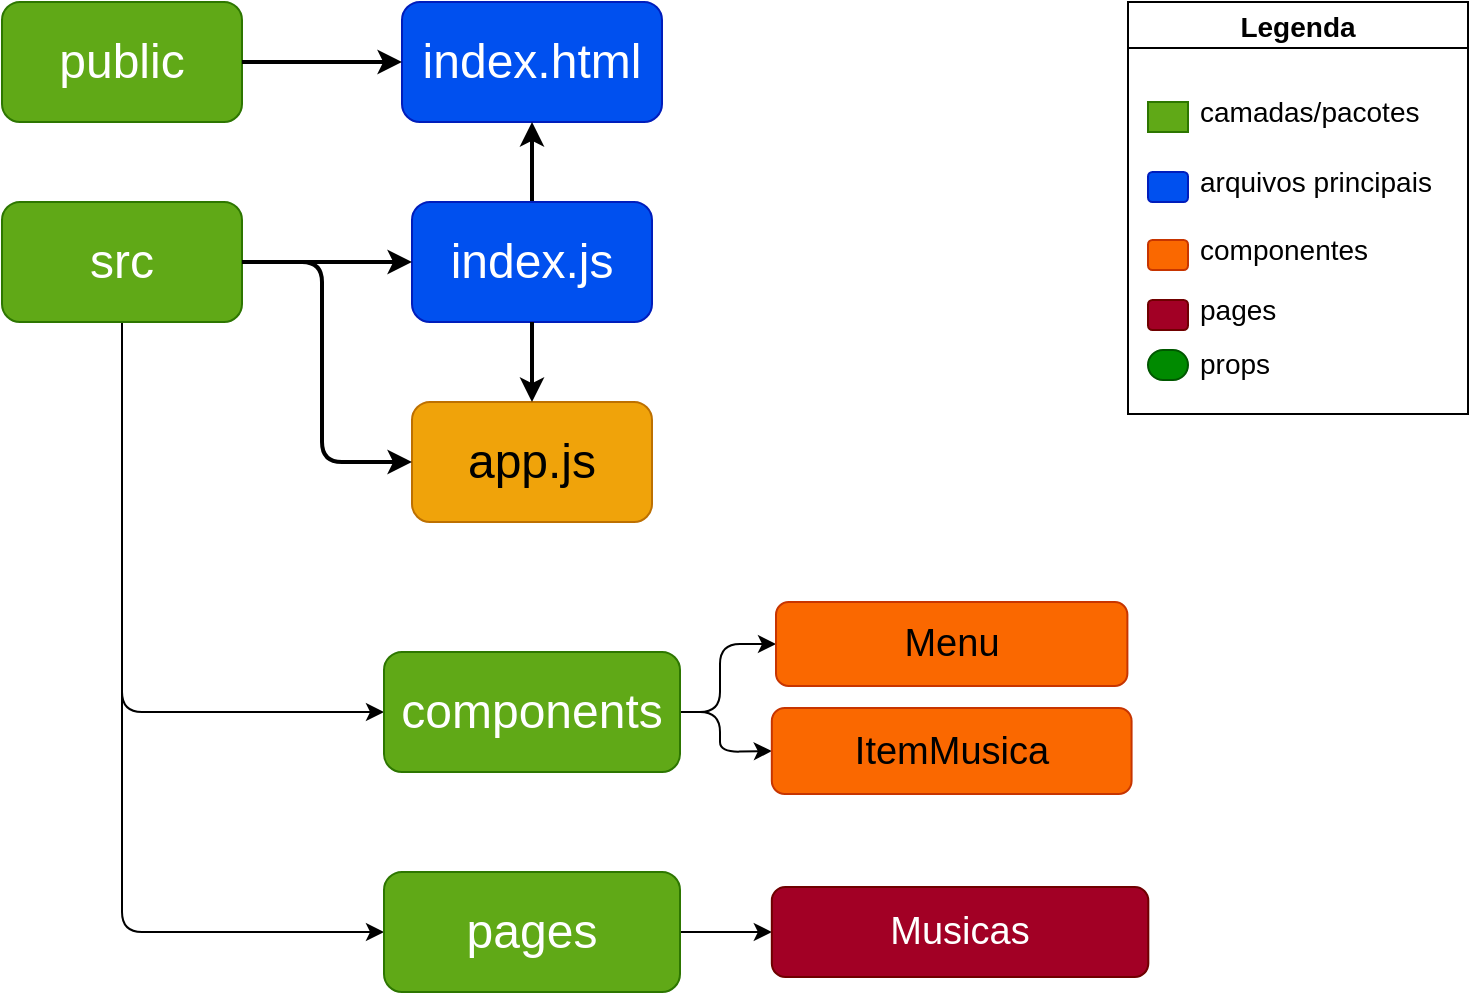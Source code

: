 <mxfile>
    <diagram id="i0pTCXeIQb-E2TddnQIm" name="Page-1">
        <mxGraphModel dx="1776" dy="565" grid="0" gridSize="10" guides="1" tooltips="1" connect="1" arrows="1" fold="1" page="1" pageScale="1" pageWidth="850" pageHeight="1100" math="0" shadow="0">
            <root>
                <mxCell id="0"/>
                <mxCell id="1" parent="0"/>
                <mxCell id="2" value="public" style="rounded=1;whiteSpace=wrap;html=1;fillColor=#60a917;fontColor=#ffffff;strokeColor=#2D7600;fontSize=24;" parent="1" vertex="1">
                    <mxGeometry x="-805" y="50" width="120" height="60" as="geometry"/>
                </mxCell>
                <mxCell id="29" value="" style="edgeStyle=none;html=1;" parent="1" source="3" target="28" edge="1">
                    <mxGeometry relative="1" as="geometry">
                        <Array as="points">
                            <mxPoint x="-745" y="402"/>
                            <mxPoint x="-745" y="515"/>
                        </Array>
                    </mxGeometry>
                </mxCell>
                <mxCell id="35" style="edgeStyle=none;html=1;entryX=0;entryY=0.5;entryDx=0;entryDy=0;" parent="1" source="3" target="32" edge="1">
                    <mxGeometry relative="1" as="geometry">
                        <Array as="points">
                            <mxPoint x="-745" y="405"/>
                        </Array>
                    </mxGeometry>
                </mxCell>
                <mxCell id="3" value="src&lt;br style=&quot;font-size: 24px;&quot;&gt;" style="rounded=1;whiteSpace=wrap;html=1;fillColor=#60a917;fontColor=#ffffff;strokeColor=#2D7600;fontSize=24;" parent="1" vertex="1">
                    <mxGeometry x="-805" y="150" width="120" height="60" as="geometry"/>
                </mxCell>
                <mxCell id="5" value="index.html" style="rounded=1;whiteSpace=wrap;html=1;fillColor=#0050ef;fontColor=#ffffff;strokeColor=#001DBC;fontSize=24;" parent="1" vertex="1">
                    <mxGeometry x="-605" y="50" width="130" height="60" as="geometry"/>
                </mxCell>
                <mxCell id="6" value="" style="edgeStyle=none;html=1;fontSize=24;strokeWidth=2;" parent="1" source="2" target="5" edge="1">
                    <mxGeometry relative="1" as="geometry"/>
                </mxCell>
                <mxCell id="11" style="edgeStyle=none;html=1;fontSize=24;strokeWidth=2;" parent="1" source="7" target="5" edge="1">
                    <mxGeometry relative="1" as="geometry"/>
                </mxCell>
                <mxCell id="7" value="index.js" style="rounded=1;whiteSpace=wrap;html=1;fillColor=#0050ef;fontColor=#ffffff;strokeColor=#001DBC;fontSize=24;" parent="1" vertex="1">
                    <mxGeometry x="-600" y="150" width="120" height="60" as="geometry"/>
                </mxCell>
                <mxCell id="8" value="" style="edgeStyle=none;html=1;fontSize=24;strokeWidth=2;" parent="1" source="3" target="7" edge="1">
                    <mxGeometry relative="1" as="geometry"/>
                </mxCell>
                <mxCell id="9" value="app.js" style="rounded=1;whiteSpace=wrap;html=1;fillColor=#f0a30a;fontColor=#000000;strokeColor=#BD7000;fontSize=24;" parent="1" vertex="1">
                    <mxGeometry x="-600" y="250" width="120" height="60" as="geometry"/>
                </mxCell>
                <mxCell id="12" style="edgeStyle=none;html=1;entryX=0;entryY=0.5;entryDx=0;entryDy=0;fontSize=24;strokeWidth=2;" parent="1" source="3" target="9" edge="1">
                    <mxGeometry relative="1" as="geometry">
                        <Array as="points">
                            <mxPoint x="-645" y="180"/>
                            <mxPoint x="-645" y="280"/>
                        </Array>
                    </mxGeometry>
                </mxCell>
                <mxCell id="10" value="" style="edgeStyle=none;html=1;fontSize=24;strokeWidth=2;" parent="1" source="7" target="9" edge="1">
                    <mxGeometry relative="1" as="geometry"/>
                </mxCell>
                <mxCell id="17" value="Legenda" style="swimlane;fontSize=14;" parent="1" vertex="1">
                    <mxGeometry x="-242" y="50" width="170" height="206" as="geometry">
                        <mxRectangle x="490" y="55" width="130" height="23" as="alternateBounds"/>
                    </mxGeometry>
                </mxCell>
                <mxCell id="18" value="" style="whiteSpace=wrap;html=1;fillColor=#60a917;strokeColor=#2D7600;fontColor=#ffffff;" parent="17" vertex="1">
                    <mxGeometry x="10" y="50" width="20" height="15" as="geometry"/>
                </mxCell>
                <mxCell id="19" value="" style="rounded=1;whiteSpace=wrap;html=1;fillColor=#0050ef;strokeColor=#001DBC;fontColor=#ffffff;" parent="17" vertex="1">
                    <mxGeometry x="10" y="85" width="20" height="15" as="geometry"/>
                </mxCell>
                <mxCell id="20" value="camadas/pacotes" style="text;html=1;align=left;verticalAlign=middle;resizable=0;points=[];autosize=1;strokeColor=none;fontSize=14;" parent="17" vertex="1">
                    <mxGeometry x="34" y="45" width="130" height="20" as="geometry"/>
                </mxCell>
                <mxCell id="21" value="arquivos principais" style="text;html=1;align=left;verticalAlign=middle;resizable=0;points=[];autosize=1;strokeColor=none;fontSize=14;" parent="17" vertex="1">
                    <mxGeometry x="34" y="80" width="130" height="20" as="geometry"/>
                </mxCell>
                <mxCell id="22" value="componentes" style="text;html=1;align=left;verticalAlign=middle;resizable=0;points=[];autosize=1;strokeColor=none;fontSize=14;" parent="17" vertex="1">
                    <mxGeometry x="34" y="114" width="100" height="20" as="geometry"/>
                </mxCell>
                <mxCell id="23" value="" style="rounded=1;whiteSpace=wrap;html=1;fillColor=#fa6800;strokeColor=#C73500;fontColor=#000000;" parent="17" vertex="1">
                    <mxGeometry x="10" y="119" width="20" height="15" as="geometry"/>
                </mxCell>
                <mxCell id="24" value="pages" style="text;html=1;align=left;verticalAlign=middle;resizable=0;points=[];autosize=1;strokeColor=none;fontSize=14;" parent="17" vertex="1">
                    <mxGeometry x="34" y="144" width="50" height="20" as="geometry"/>
                </mxCell>
                <mxCell id="25" value="" style="rounded=1;whiteSpace=wrap;html=1;fillColor=#a20025;strokeColor=#6F0000;fontColor=#ffffff;" parent="17" vertex="1">
                    <mxGeometry x="10" y="149" width="20" height="15" as="geometry"/>
                </mxCell>
                <mxCell id="26" value="" style="rounded=1;whiteSpace=wrap;html=1;fillColor=#008a00;strokeColor=#005700;fontColor=#ffffff;arcSize=50;" parent="17" vertex="1">
                    <mxGeometry x="10" y="174" width="20" height="15" as="geometry"/>
                </mxCell>
                <mxCell id="27" value="props" style="text;html=1;align=left;verticalAlign=middle;resizable=0;points=[];autosize=1;strokeColor=none;fontSize=14;" parent="17" vertex="1">
                    <mxGeometry x="34" y="171" width="50" height="20" as="geometry"/>
                </mxCell>
                <mxCell id="38" style="edgeStyle=none;html=1;entryX=0;entryY=0.5;entryDx=0;entryDy=0;" parent="1" source="28" target="33" edge="1">
                    <mxGeometry relative="1" as="geometry"/>
                </mxCell>
                <mxCell id="28" value="pages" style="rounded=1;whiteSpace=wrap;html=1;fillColor=#60a917;fontColor=#ffffff;strokeColor=#2D7600;fontSize=24;" parent="1" vertex="1">
                    <mxGeometry x="-614" y="485" width="148" height="60" as="geometry"/>
                </mxCell>
                <mxCell id="44" style="edgeStyle=none;html=1;entryX=0;entryY=0.5;entryDx=0;entryDy=0;fontSize=24;" edge="1" parent="1" source="32" target="42">
                    <mxGeometry relative="1" as="geometry">
                        <Array as="points">
                            <mxPoint x="-446" y="405"/>
                            <mxPoint x="-446" y="371"/>
                        </Array>
                    </mxGeometry>
                </mxCell>
                <mxCell id="45" style="edgeStyle=none;html=1;entryX=0;entryY=0.5;entryDx=0;entryDy=0;fontSize=24;" edge="1" parent="1" source="32" target="43">
                    <mxGeometry relative="1" as="geometry">
                        <Array as="points">
                            <mxPoint x="-446" y="405"/>
                            <mxPoint x="-446" y="425"/>
                        </Array>
                    </mxGeometry>
                </mxCell>
                <mxCell id="32" value="components" style="rounded=1;whiteSpace=wrap;html=1;fillColor=#60a917;fontColor=#ffffff;strokeColor=#2D7600;fontSize=24;" parent="1" vertex="1">
                    <mxGeometry x="-614" y="375" width="148" height="60" as="geometry"/>
                </mxCell>
                <mxCell id="33" value="&lt;span style=&quot;font-size: 19px;&quot;&gt;Musicas&lt;/span&gt;" style="rounded=1;whiteSpace=wrap;html=1;fillColor=#a20025;fontColor=#ffffff;strokeColor=#6F0000;fontSize=19;" parent="1" vertex="1">
                    <mxGeometry x="-420.09" y="492.5" width="188.25" height="45" as="geometry"/>
                </mxCell>
                <mxCell id="42" value="&lt;span style=&quot;font-size: 19px;&quot;&gt;&lt;font style=&quot;font-size: 19px;&quot;&gt;Menu&lt;/font&gt;&lt;/span&gt;" style="rounded=1;whiteSpace=wrap;html=1;fillColor=#fa6800;fontColor=#000000;strokeColor=#C73500;fontSize=19;" vertex="1" parent="1">
                    <mxGeometry x="-418" y="350" width="175.7" height="42" as="geometry"/>
                </mxCell>
                <mxCell id="43" value="&lt;span style=&quot;font-size: 19px;&quot;&gt;ItemMusica&lt;/span&gt;" style="rounded=1;whiteSpace=wrap;html=1;fillColor=#fa6800;fontColor=#000000;strokeColor=#C73500;fontSize=19;" vertex="1" parent="1">
                    <mxGeometry x="-420.09" y="403" width="179.88" height="43" as="geometry"/>
                </mxCell>
            </root>
        </mxGraphModel>
    </diagram>
</mxfile>